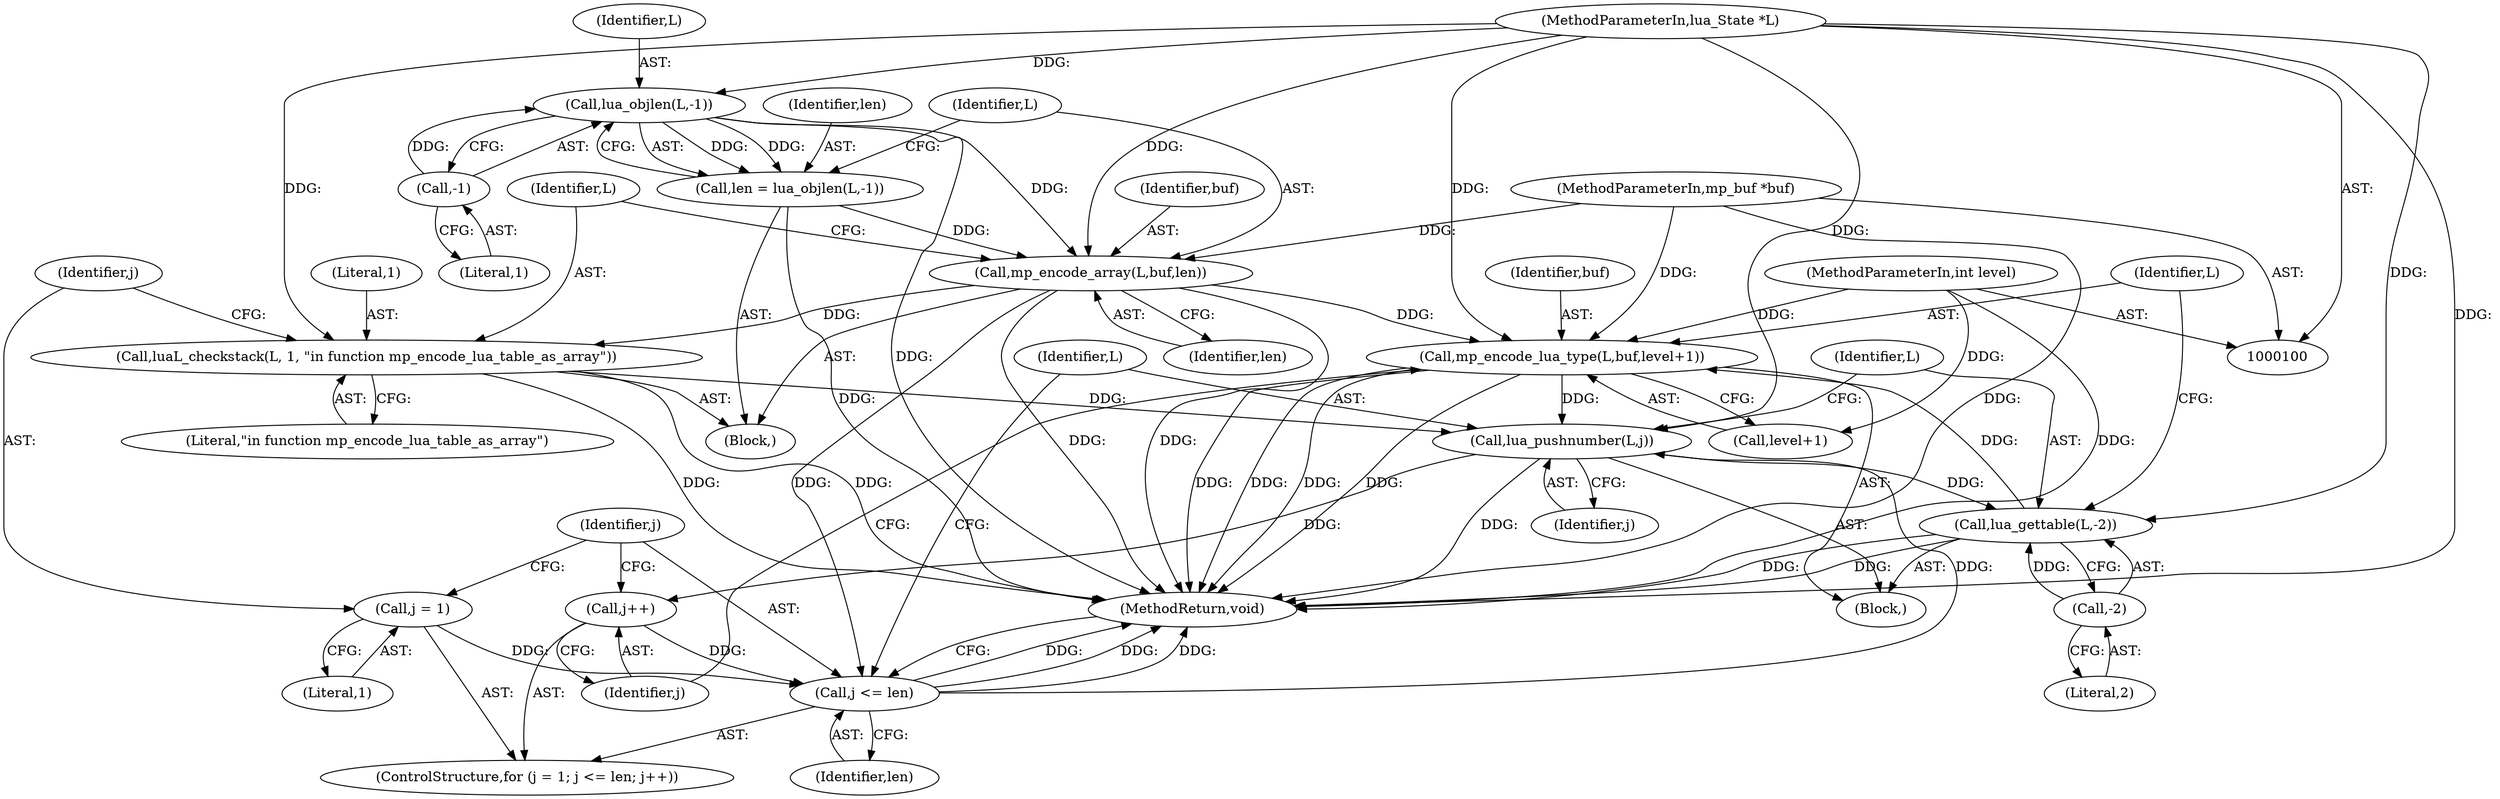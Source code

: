 digraph "0_redis_5ccb6f7a791bf3490357b00a898885759d98bab0_0@pointer" {
"1000138" [label="(Call,mp_encode_lua_type(L,buf,level+1))"];
"1000134" [label="(Call,lua_gettable(L,-2))"];
"1000131" [label="(Call,lua_pushnumber(L,j))"];
"1000138" [label="(Call,mp_encode_lua_type(L,buf,level+1))"];
"1000101" [label="(MethodParameterIn,lua_State *L)"];
"1000113" [label="(Call,mp_encode_array(L,buf,len))"];
"1000108" [label="(Call,lua_objlen(L,-1))"];
"1000110" [label="(Call,-1)"];
"1000102" [label="(MethodParameterIn,mp_buf *buf)"];
"1000106" [label="(Call,len = lua_objlen(L,-1))"];
"1000103" [label="(MethodParameterIn,int level)"];
"1000117" [label="(Call,luaL_checkstack(L, 1, \"in function mp_encode_lua_table_as_array\"))"];
"1000125" [label="(Call,j <= len)"];
"1000122" [label="(Call,j = 1)"];
"1000128" [label="(Call,j++)"];
"1000136" [label="(Call,-2)"];
"1000109" [label="(Identifier,L)"];
"1000132" [label="(Identifier,L)"];
"1000111" [label="(Literal,1)"];
"1000131" [label="(Call,lua_pushnumber(L,j))"];
"1000107" [label="(Identifier,len)"];
"1000118" [label="(Identifier,L)"];
"1000127" [label="(Identifier,len)"];
"1000113" [label="(Call,mp_encode_array(L,buf,len))"];
"1000101" [label="(MethodParameterIn,lua_State *L)"];
"1000121" [label="(ControlStructure,for (j = 1; j <= len; j++))"];
"1000124" [label="(Literal,1)"];
"1000133" [label="(Identifier,j)"];
"1000129" [label="(Identifier,j)"];
"1000135" [label="(Identifier,L)"];
"1000120" [label="(Literal,\"in function mp_encode_lua_table_as_array\")"];
"1000126" [label="(Identifier,j)"];
"1000102" [label="(MethodParameterIn,mp_buf *buf)"];
"1000114" [label="(Identifier,L)"];
"1000125" [label="(Call,j <= len)"];
"1000141" [label="(Call,level+1)"];
"1000119" [label="(Literal,1)"];
"1000103" [label="(MethodParameterIn,int level)"];
"1000106" [label="(Call,len = lua_objlen(L,-1))"];
"1000138" [label="(Call,mp_encode_lua_type(L,buf,level+1))"];
"1000128" [label="(Call,j++)"];
"1000122" [label="(Call,j = 1)"];
"1000104" [label="(Block,)"];
"1000140" [label="(Identifier,buf)"];
"1000139" [label="(Identifier,L)"];
"1000137" [label="(Literal,2)"];
"1000108" [label="(Call,lua_objlen(L,-1))"];
"1000117" [label="(Call,luaL_checkstack(L, 1, \"in function mp_encode_lua_table_as_array\"))"];
"1000134" [label="(Call,lua_gettable(L,-2))"];
"1000110" [label="(Call,-1)"];
"1000144" [label="(MethodReturn,void)"];
"1000130" [label="(Block,)"];
"1000123" [label="(Identifier,j)"];
"1000115" [label="(Identifier,buf)"];
"1000116" [label="(Identifier,len)"];
"1000136" [label="(Call,-2)"];
"1000138" -> "1000130"  [label="AST: "];
"1000138" -> "1000141"  [label="CFG: "];
"1000139" -> "1000138"  [label="AST: "];
"1000140" -> "1000138"  [label="AST: "];
"1000141" -> "1000138"  [label="AST: "];
"1000129" -> "1000138"  [label="CFG: "];
"1000138" -> "1000144"  [label="DDG: "];
"1000138" -> "1000144"  [label="DDG: "];
"1000138" -> "1000144"  [label="DDG: "];
"1000138" -> "1000144"  [label="DDG: "];
"1000138" -> "1000131"  [label="DDG: "];
"1000134" -> "1000138"  [label="DDG: "];
"1000101" -> "1000138"  [label="DDG: "];
"1000113" -> "1000138"  [label="DDG: "];
"1000102" -> "1000138"  [label="DDG: "];
"1000103" -> "1000138"  [label="DDG: "];
"1000134" -> "1000130"  [label="AST: "];
"1000134" -> "1000136"  [label="CFG: "];
"1000135" -> "1000134"  [label="AST: "];
"1000136" -> "1000134"  [label="AST: "];
"1000139" -> "1000134"  [label="CFG: "];
"1000134" -> "1000144"  [label="DDG: "];
"1000134" -> "1000144"  [label="DDG: "];
"1000131" -> "1000134"  [label="DDG: "];
"1000101" -> "1000134"  [label="DDG: "];
"1000136" -> "1000134"  [label="DDG: "];
"1000131" -> "1000130"  [label="AST: "];
"1000131" -> "1000133"  [label="CFG: "];
"1000132" -> "1000131"  [label="AST: "];
"1000133" -> "1000131"  [label="AST: "];
"1000135" -> "1000131"  [label="CFG: "];
"1000131" -> "1000144"  [label="DDG: "];
"1000131" -> "1000128"  [label="DDG: "];
"1000117" -> "1000131"  [label="DDG: "];
"1000101" -> "1000131"  [label="DDG: "];
"1000125" -> "1000131"  [label="DDG: "];
"1000101" -> "1000100"  [label="AST: "];
"1000101" -> "1000144"  [label="DDG: "];
"1000101" -> "1000108"  [label="DDG: "];
"1000101" -> "1000113"  [label="DDG: "];
"1000101" -> "1000117"  [label="DDG: "];
"1000113" -> "1000104"  [label="AST: "];
"1000113" -> "1000116"  [label="CFG: "];
"1000114" -> "1000113"  [label="AST: "];
"1000115" -> "1000113"  [label="AST: "];
"1000116" -> "1000113"  [label="AST: "];
"1000118" -> "1000113"  [label="CFG: "];
"1000113" -> "1000144"  [label="DDG: "];
"1000113" -> "1000144"  [label="DDG: "];
"1000108" -> "1000113"  [label="DDG: "];
"1000102" -> "1000113"  [label="DDG: "];
"1000106" -> "1000113"  [label="DDG: "];
"1000113" -> "1000117"  [label="DDG: "];
"1000113" -> "1000125"  [label="DDG: "];
"1000108" -> "1000106"  [label="AST: "];
"1000108" -> "1000110"  [label="CFG: "];
"1000109" -> "1000108"  [label="AST: "];
"1000110" -> "1000108"  [label="AST: "];
"1000106" -> "1000108"  [label="CFG: "];
"1000108" -> "1000144"  [label="DDG: "];
"1000108" -> "1000106"  [label="DDG: "];
"1000108" -> "1000106"  [label="DDG: "];
"1000110" -> "1000108"  [label="DDG: "];
"1000110" -> "1000111"  [label="CFG: "];
"1000111" -> "1000110"  [label="AST: "];
"1000102" -> "1000100"  [label="AST: "];
"1000102" -> "1000144"  [label="DDG: "];
"1000106" -> "1000104"  [label="AST: "];
"1000107" -> "1000106"  [label="AST: "];
"1000114" -> "1000106"  [label="CFG: "];
"1000106" -> "1000144"  [label="DDG: "];
"1000103" -> "1000100"  [label="AST: "];
"1000103" -> "1000144"  [label="DDG: "];
"1000103" -> "1000141"  [label="DDG: "];
"1000117" -> "1000104"  [label="AST: "];
"1000117" -> "1000120"  [label="CFG: "];
"1000118" -> "1000117"  [label="AST: "];
"1000119" -> "1000117"  [label="AST: "];
"1000120" -> "1000117"  [label="AST: "];
"1000123" -> "1000117"  [label="CFG: "];
"1000117" -> "1000144"  [label="DDG: "];
"1000117" -> "1000144"  [label="DDG: "];
"1000125" -> "1000121"  [label="AST: "];
"1000125" -> "1000127"  [label="CFG: "];
"1000126" -> "1000125"  [label="AST: "];
"1000127" -> "1000125"  [label="AST: "];
"1000132" -> "1000125"  [label="CFG: "];
"1000144" -> "1000125"  [label="CFG: "];
"1000125" -> "1000144"  [label="DDG: "];
"1000125" -> "1000144"  [label="DDG: "];
"1000125" -> "1000144"  [label="DDG: "];
"1000122" -> "1000125"  [label="DDG: "];
"1000128" -> "1000125"  [label="DDG: "];
"1000122" -> "1000121"  [label="AST: "];
"1000122" -> "1000124"  [label="CFG: "];
"1000123" -> "1000122"  [label="AST: "];
"1000124" -> "1000122"  [label="AST: "];
"1000126" -> "1000122"  [label="CFG: "];
"1000128" -> "1000121"  [label="AST: "];
"1000128" -> "1000129"  [label="CFG: "];
"1000129" -> "1000128"  [label="AST: "];
"1000126" -> "1000128"  [label="CFG: "];
"1000136" -> "1000137"  [label="CFG: "];
"1000137" -> "1000136"  [label="AST: "];
}
